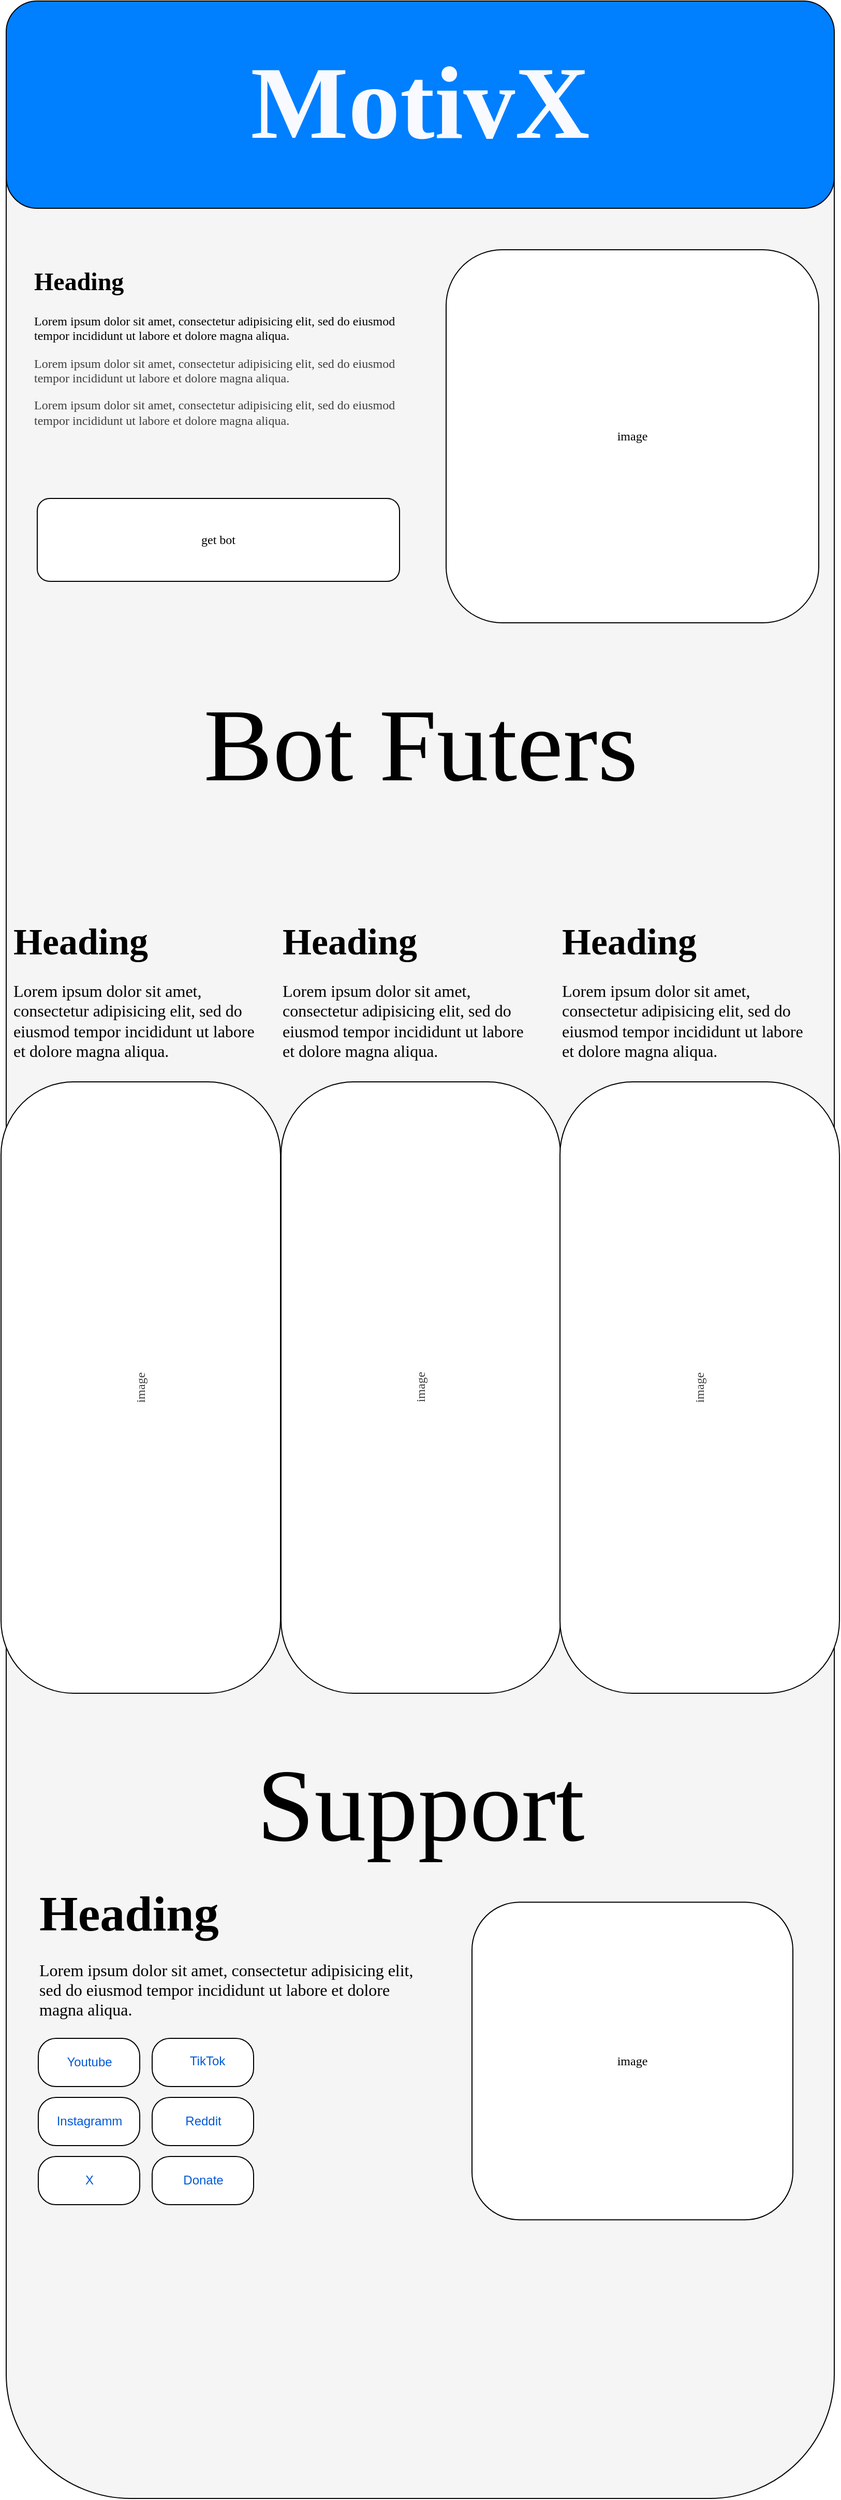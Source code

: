 <mxfile>
    <diagram id="JDnmNyQViEnh356DJc-H" name="Page-1">
        <mxGraphModel dx="2020" dy="1139" grid="1" gridSize="10" guides="1" tooltips="1" connect="1" arrows="1" fold="1" page="1" pageScale="1" pageWidth="850" pageHeight="1100" background="none" math="0" shadow="0">
            <root>
                <mxCell id="0"/>
                <mxCell id="1" parent="0"/>
                <mxCell id="2" value="" style="rounded=1;whiteSpace=wrap;html=1;fillColor=#F5F5F5;" parent="1" vertex="1">
                    <mxGeometry x="25" y="40" width="800" height="2410" as="geometry"/>
                </mxCell>
                <mxCell id="31" value="" style="rounded=1;whiteSpace=wrap;html=1;arcSize=37;" parent="1" vertex="1">
                    <mxGeometry x="56" y="2006" width="98" height="46.5" as="geometry"/>
                </mxCell>
                <mxCell id="4" value="" style="rounded=1;whiteSpace=wrap;html=1;fillColor=#007FFF;" parent="1" vertex="1">
                    <mxGeometry x="25" y="40" width="800" height="200" as="geometry"/>
                </mxCell>
                <mxCell id="5" value="&lt;h1&gt;&lt;font style=&quot;font-size: 100px;&quot; face=&quot;Comic Sans MS&quot;&gt;&lt;span style=&quot;color: rgb(248, 250, 255); text-align: left;&quot;&gt;MotivX&lt;/span&gt;&lt;/font&gt;&lt;/h1&gt;" style="text;html=1;align=center;verticalAlign=middle;whiteSpace=wrap;rounded=0;" parent="1" vertex="1">
                    <mxGeometry x="40" y="50" width="770" height="175" as="geometry"/>
                </mxCell>
                <mxCell id="6" value="&lt;font face=&quot;Comic Sans MS&quot;&gt;image&lt;/font&gt;" style="rounded=1;whiteSpace=wrap;html=1;" parent="1" vertex="1">
                    <mxGeometry x="450" y="280" width="360" height="360" as="geometry"/>
                </mxCell>
                <mxCell id="7" value="&lt;h1 style=&quot;margin-top: 0px;&quot;&gt;&lt;font face=&quot;Comic Sans MS&quot;&gt;Heading&lt;/font&gt;&lt;/h1&gt;&lt;p&gt;&lt;font face=&quot;Comic Sans MS&quot;&gt;Lorem ipsum dolor sit amet, consectetur adipisicing elit, sed do eiusmod tempor incididunt ut labore et dolore magna aliqua.&lt;/font&gt;&lt;/p&gt;&lt;p&gt;&lt;span style=&quot;color: rgb(63, 63, 63);&quot;&gt;&lt;font face=&quot;Comic Sans MS&quot;&gt;Lorem ipsum dolor sit amet, consectetur adipisicing elit, sed do eiusmod tempor incididunt ut labore et dolore magna aliqua.&lt;/font&gt;&lt;/span&gt;&lt;/p&gt;&lt;p&gt;&lt;span style=&quot;color: rgb(63, 63, 63);&quot;&gt;&lt;font face=&quot;Comic Sans MS&quot;&gt;Lorem ipsum dolor sit amet, consectetur adipisicing elit, sed do eiusmod tempor incididunt ut labore et dolore magna aliqua.&lt;/font&gt;&lt;/span&gt;&lt;/p&gt;" style="text;html=1;whiteSpace=wrap;overflow=hidden;rounded=0;" parent="1" vertex="1">
                    <mxGeometry x="50" y="290" width="360" height="360" as="geometry"/>
                </mxCell>
                <mxCell id="8" value="&lt;font face=&quot;Comic Sans MS&quot;&gt;get bot&lt;/font&gt;" style="rounded=1;whiteSpace=wrap;html=1;" parent="1" vertex="1">
                    <mxGeometry x="55" y="520" width="350" height="80" as="geometry"/>
                </mxCell>
                <mxCell id="9" value="&lt;font face=&quot;Comic Sans MS&quot; style=&quot;font-size: 100px;&quot;&gt;Bot Futers&lt;/font&gt;" style="text;html=1;align=center;verticalAlign=middle;whiteSpace=wrap;rounded=0;" parent="1" vertex="1">
                    <mxGeometry x="157" y="668" width="537" height="180" as="geometry"/>
                </mxCell>
                <mxCell id="16" value="&lt;span style=&quot;color: rgb(63, 63, 63); font-family: &amp;quot;Comic Sans MS&amp;quot;;&quot;&gt;image&lt;/span&gt;" style="rounded=1;whiteSpace=wrap;html=1;rotation=-90;arcSize=26;" parent="1" vertex="1">
                    <mxGeometry x="-140" y="1243" width="590" height="270" as="geometry"/>
                </mxCell>
                <mxCell id="18" value="&lt;span style=&quot;color: rgb(63, 63, 63); font-family: &amp;quot;Comic Sans MS&amp;quot;;&quot;&gt;image&lt;/span&gt;" style="rounded=1;whiteSpace=wrap;html=1;rotation=-90;arcSize=26;" parent="1" vertex="1">
                    <mxGeometry x="130.5" y="1243" width="590" height="270" as="geometry"/>
                </mxCell>
                <mxCell id="19" value="&lt;span style=&quot;color: rgb(63, 63, 63); font-family: &amp;quot;Comic Sans MS&amp;quot;;&quot;&gt;image&lt;/span&gt;" style="rounded=1;whiteSpace=wrap;html=1;rotation=-90;arcSize=26;" parent="1" vertex="1">
                    <mxGeometry x="400" y="1243" width="590" height="270" as="geometry"/>
                </mxCell>
                <mxCell id="20" value="&lt;h1 style=&quot;margin-top: 0px;&quot;&gt;&lt;font style=&quot;font-size: 36px;&quot; face=&quot;Comic Sans MS&quot;&gt;Heading&lt;/font&gt;&lt;/h1&gt;&lt;p&gt;&lt;font size=&quot;3&quot; face=&quot;Comic Sans MS&quot;&gt;Lorem ipsum dolor sit amet, consectetur adipisicing elit, sed do eiusmod tempor incididunt ut labore et dolore magna aliqua.&lt;/font&gt;&lt;/p&gt;" style="text;html=1;whiteSpace=wrap;overflow=hidden;rounded=0;" parent="1" vertex="1">
                    <mxGeometry x="30" y="920" width="250" height="210" as="geometry"/>
                </mxCell>
                <mxCell id="21" value="&lt;h1 style=&quot;margin-top: 0px;&quot;&gt;&lt;font style=&quot;font-size: 36px;&quot; face=&quot;Comic Sans MS&quot;&gt;Heading&lt;/font&gt;&lt;/h1&gt;&lt;p&gt;&lt;font size=&quot;3&quot; face=&quot;Comic Sans MS&quot;&gt;Lorem ipsum dolor sit amet, consectetur adipisicing elit, sed do eiusmod tempor incididunt ut labore et dolore magna aliqua.&lt;/font&gt;&lt;/p&gt;" style="text;html=1;whiteSpace=wrap;overflow=hidden;rounded=0;" parent="1" vertex="1">
                    <mxGeometry x="290" y="920" width="250" height="210" as="geometry"/>
                </mxCell>
                <mxCell id="22" value="&lt;h1 style=&quot;margin-top: 0px;&quot;&gt;&lt;font style=&quot;font-size: 36px;&quot; face=&quot;Comic Sans MS&quot;&gt;Heading&lt;/font&gt;&lt;/h1&gt;&lt;p&gt;&lt;font size=&quot;3&quot; face=&quot;Comic Sans MS&quot;&gt;Lorem ipsum dolor sit amet, consectetur adipisicing elit, sed do eiusmod tempor incididunt ut labore et dolore magna aliqua.&lt;/font&gt;&lt;/p&gt;" style="text;html=1;whiteSpace=wrap;overflow=hidden;rounded=0;" parent="1" vertex="1">
                    <mxGeometry x="560" y="920" width="250" height="210" as="geometry"/>
                </mxCell>
                <mxCell id="23" value="&lt;font face=&quot;Comic Sans MS&quot; style=&quot;font-size: 100px;&quot;&gt;Support&lt;/font&gt;" style="text;html=1;align=center;verticalAlign=middle;whiteSpace=wrap;rounded=0;" parent="1" vertex="1">
                    <mxGeometry x="157" y="1691" width="537" height="180" as="geometry"/>
                </mxCell>
                <mxCell id="24" value="&lt;h1 style=&quot;margin-top: 0px;&quot;&gt;&lt;font face=&quot;Comic Sans MS&quot; style=&quot;font-size: 48px;&quot;&gt;Heading&lt;/font&gt;&lt;/h1&gt;&lt;p&gt;&lt;font face=&quot;Comic Sans MS&quot; size=&quot;3&quot;&gt;Lorem ipsum dolor sit amet, consectetur adipisicing elit, sed do eiusmod tempor incididunt ut labore et dolore magna aliqua.&lt;/font&gt;&lt;/p&gt;&lt;p&gt;&lt;font face=&quot;Comic Sans MS&quot; size=&quot;3&quot;&gt;&lt;br&gt;&lt;/font&gt;&lt;/p&gt;&lt;p&gt;&lt;font face=&quot;Comic Sans MS&quot; size=&quot;3&quot;&gt;&lt;br&gt;&lt;/font&gt;&lt;/p&gt;" style="text;html=1;whiteSpace=wrap;overflow=hidden;rounded=0;" parent="1" vertex="1">
                    <mxGeometry x="55" y="1850" width="365" height="237.25" as="geometry"/>
                </mxCell>
                <mxCell id="25" value="Youtube" style="fillColor=none;strokeColor=none;html=1;fontColor=#0057D8;align=center;verticalAlign=middle;fontStyle=0;fontSize=12" parent="1" vertex="1">
                    <mxGeometry x="62" y="2012.75" width="86" height="33" as="geometry"/>
                </mxCell>
                <mxCell id="35" value="" style="rounded=1;whiteSpace=wrap;html=1;arcSize=37;" parent="1" vertex="1">
                    <mxGeometry x="56" y="2063" width="98" height="46.5" as="geometry"/>
                </mxCell>
                <mxCell id="36" value="Instagramm" style="fillColor=none;strokeColor=none;html=1;fontColor=#0057D8;align=center;verticalAlign=middle;fontStyle=0;fontSize=12" parent="1" vertex="1">
                    <mxGeometry x="62" y="2069.75" width="86" height="33" as="geometry"/>
                </mxCell>
                <mxCell id="37" value="" style="rounded=1;whiteSpace=wrap;html=1;arcSize=37;" parent="1" vertex="1">
                    <mxGeometry x="56" y="2120" width="98" height="46.5" as="geometry"/>
                </mxCell>
                <mxCell id="38" value="X" style="fillColor=none;strokeColor=none;html=1;fontColor=#0057D8;align=center;verticalAlign=middle;fontStyle=0;fontSize=12" parent="1" vertex="1">
                    <mxGeometry x="62" y="2126.75" width="86" height="33" as="geometry"/>
                </mxCell>
                <mxCell id="39" value="" style="rounded=1;whiteSpace=wrap;html=1;arcSize=37;" parent="1" vertex="1">
                    <mxGeometry x="166" y="2006" width="98" height="46.5" as="geometry"/>
                </mxCell>
                <mxCell id="40" value="TikTok" style="fillColor=none;strokeColor=none;html=1;fontColor=#0057D8;align=center;verticalAlign=middle;fontStyle=0;fontSize=12" parent="1" vertex="1">
                    <mxGeometry x="172" y="2010" width="93.17" height="35.75" as="geometry"/>
                </mxCell>
                <mxCell id="41" value="" style="rounded=1;whiteSpace=wrap;html=1;arcSize=37;" parent="1" vertex="1">
                    <mxGeometry x="166" y="2063" width="98" height="46.5" as="geometry"/>
                </mxCell>
                <mxCell id="42" value="Reddit" style="fillColor=none;strokeColor=none;html=1;fontColor=#0057D8;align=center;verticalAlign=middle;fontStyle=0;fontSize=12" parent="1" vertex="1">
                    <mxGeometry x="172" y="2069.75" width="86" height="33" as="geometry"/>
                </mxCell>
                <mxCell id="43" value="" style="rounded=1;whiteSpace=wrap;html=1;arcSize=37;" parent="1" vertex="1">
                    <mxGeometry x="166" y="2120" width="98" height="46.5" as="geometry"/>
                </mxCell>
                <mxCell id="44" value="Donate" style="fillColor=none;strokeColor=none;html=1;fontColor=#0057D8;align=center;verticalAlign=middle;fontStyle=0;fontSize=12" parent="1" vertex="1">
                    <mxGeometry x="172" y="2126.75" width="86" height="33" as="geometry"/>
                </mxCell>
                <mxCell id="45" value="&lt;font face=&quot;Comic Sans MS&quot;&gt;image&lt;/font&gt;" style="rounded=1;whiteSpace=wrap;html=1;" parent="1" vertex="1">
                    <mxGeometry x="475" y="1874.63" width="310" height="306.5" as="geometry"/>
                </mxCell>
            </root>
        </mxGraphModel>
    </diagram>
</mxfile>